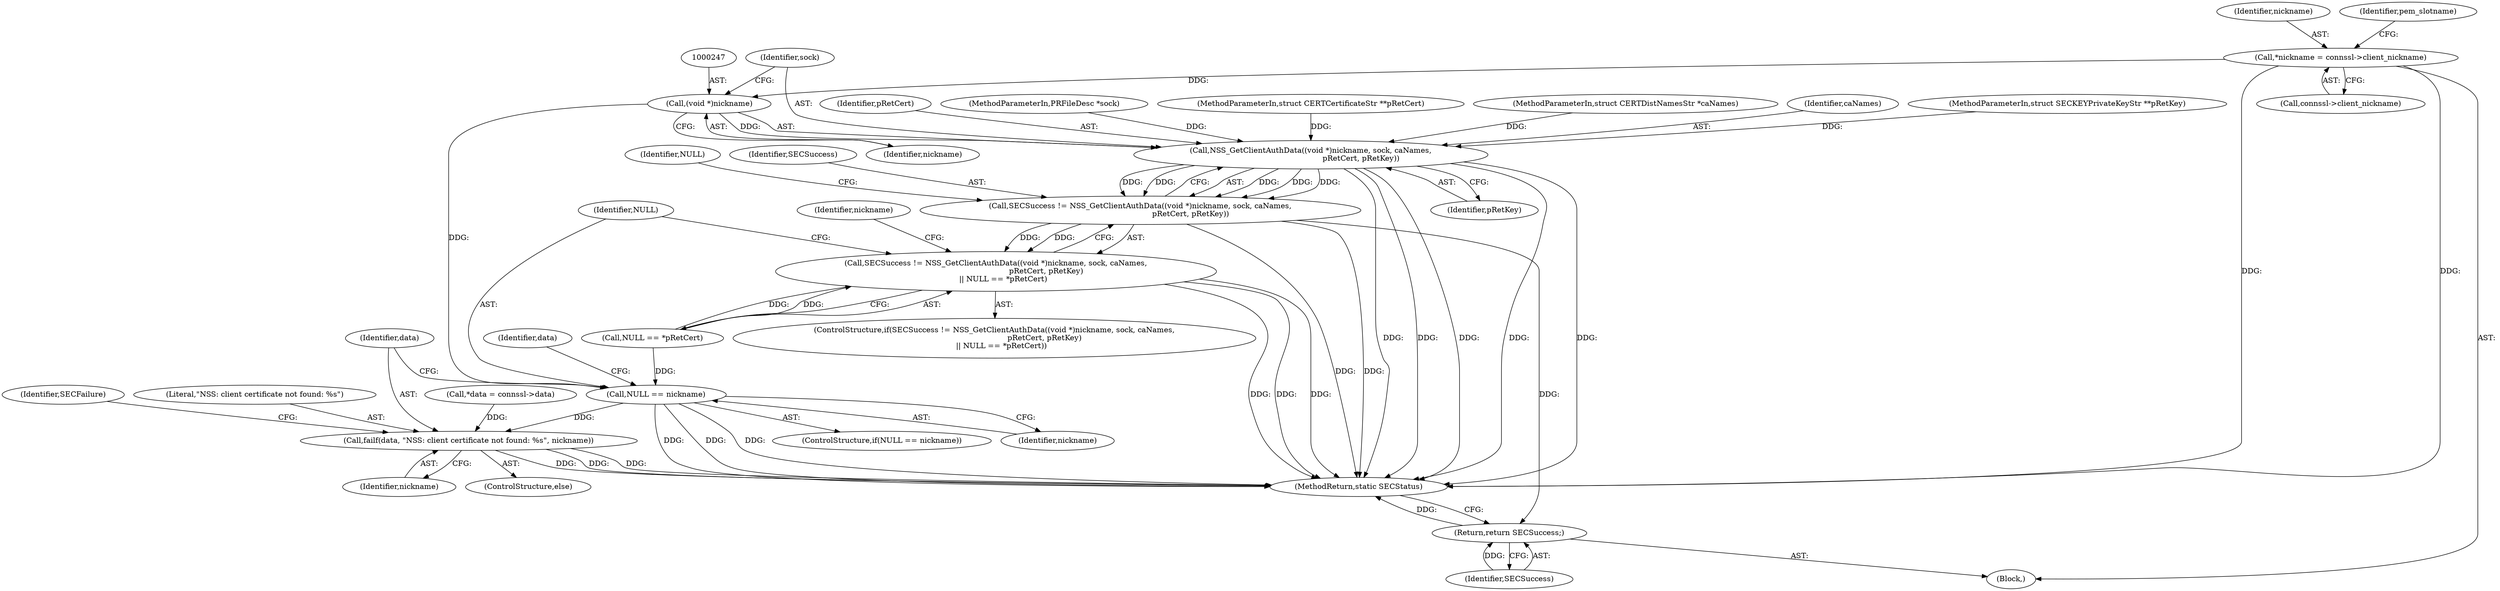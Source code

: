 digraph "0_curl_curl-7_50_2~32@pointer" {
"1000123" [label="(Call,*nickname = connssl->client_nickname)"];
"1000246" [label="(Call,(void *)nickname)"];
"1000245" [label="(Call,NSS_GetClientAuthData((void *)nickname, sock, caNames,\n                                          pRetCert, pRetKey))"];
"1000243" [label="(Call,SECSuccess != NSS_GetClientAuthData((void *)nickname, sock, caNames,\n                                          pRetCert, pRetKey))"];
"1000242" [label="(Call,SECSuccess != NSS_GetClientAuthData((void *)nickname, sock, caNames,\n                                          pRetCert, pRetKey)\n      || NULL == *pRetCert)"];
"1000321" [label="(Return,return SECSuccess;)"];
"1000259" [label="(Call,NULL == nickname)"];
"1000266" [label="(Call,failf(data, \"NSS: client certificate not found: %s\", nickname))"];
"1000258" [label="(ControlStructure,if(NULL == nickname))"];
"1000124" [label="(Identifier,nickname)"];
"1000241" [label="(ControlStructure,if(SECSuccess != NSS_GetClientAuthData((void *)nickname, sock, caNames,\n                                          pRetCert, pRetKey)\n      || NULL == *pRetCert))"];
"1000267" [label="(Identifier,data)"];
"1000254" [label="(Identifier,NULL)"];
"1000265" [label="(ControlStructure,else)"];
"1000321" [label="(Return,return SECSuccess;)"];
"1000252" [label="(Identifier,pRetKey)"];
"1000123" [label="(Call,*nickname = connssl->client_nickname)"];
"1000125" [label="(Call,connssl->client_nickname)"];
"1000253" [label="(Call,NULL == *pRetCert)"];
"1000261" [label="(Identifier,nickname)"];
"1000251" [label="(Identifier,pRetCert)"];
"1000105" [label="(MethodParameterIn,PRFileDesc *sock)"];
"1000269" [label="(Identifier,nickname)"];
"1000250" [label="(Identifier,caNames)"];
"1000266" [label="(Call,failf(data, \"NSS: client certificate not found: %s\", nickname))"];
"1000108" [label="(MethodParameterIn,struct SECKEYPrivateKeyStr **pRetKey)"];
"1000130" [label="(Identifier,pem_slotname)"];
"1000248" [label="(Identifier,nickname)"];
"1000259" [label="(Call,NULL == nickname)"];
"1000117" [label="(Call,*data = connssl->data)"];
"1000244" [label="(Identifier,SECSuccess)"];
"1000249" [label="(Identifier,sock)"];
"1000107" [label="(MethodParameterIn,struct CERTCertificateStr **pRetCert)"];
"1000106" [label="(MethodParameterIn,struct CERTDistNamesStr *caNames)"];
"1000273" [label="(Identifier,nickname)"];
"1000323" [label="(MethodReturn,static SECStatus)"];
"1000245" [label="(Call,NSS_GetClientAuthData((void *)nickname, sock, caNames,\n                                          pRetCert, pRetKey))"];
"1000242" [label="(Call,SECSuccess != NSS_GetClientAuthData((void *)nickname, sock, caNames,\n                                          pRetCert, pRetKey)\n      || NULL == *pRetCert)"];
"1000260" [label="(Identifier,NULL)"];
"1000271" [label="(Identifier,SECFailure)"];
"1000109" [label="(Block,)"];
"1000243" [label="(Call,SECSuccess != NSS_GetClientAuthData((void *)nickname, sock, caNames,\n                                          pRetCert, pRetKey))"];
"1000268" [label="(Literal,\"NSS: client certificate not found: %s\")"];
"1000246" [label="(Call,(void *)nickname)"];
"1000322" [label="(Identifier,SECSuccess)"];
"1000263" [label="(Identifier,data)"];
"1000123" -> "1000109"  [label="AST: "];
"1000123" -> "1000125"  [label="CFG: "];
"1000124" -> "1000123"  [label="AST: "];
"1000125" -> "1000123"  [label="AST: "];
"1000130" -> "1000123"  [label="CFG: "];
"1000123" -> "1000323"  [label="DDG: "];
"1000123" -> "1000323"  [label="DDG: "];
"1000123" -> "1000246"  [label="DDG: "];
"1000246" -> "1000245"  [label="AST: "];
"1000246" -> "1000248"  [label="CFG: "];
"1000247" -> "1000246"  [label="AST: "];
"1000248" -> "1000246"  [label="AST: "];
"1000249" -> "1000246"  [label="CFG: "];
"1000246" -> "1000245"  [label="DDG: "];
"1000246" -> "1000259"  [label="DDG: "];
"1000245" -> "1000243"  [label="AST: "];
"1000245" -> "1000252"  [label="CFG: "];
"1000249" -> "1000245"  [label="AST: "];
"1000250" -> "1000245"  [label="AST: "];
"1000251" -> "1000245"  [label="AST: "];
"1000252" -> "1000245"  [label="AST: "];
"1000243" -> "1000245"  [label="CFG: "];
"1000245" -> "1000323"  [label="DDG: "];
"1000245" -> "1000323"  [label="DDG: "];
"1000245" -> "1000323"  [label="DDG: "];
"1000245" -> "1000323"  [label="DDG: "];
"1000245" -> "1000323"  [label="DDG: "];
"1000245" -> "1000243"  [label="DDG: "];
"1000245" -> "1000243"  [label="DDG: "];
"1000245" -> "1000243"  [label="DDG: "];
"1000245" -> "1000243"  [label="DDG: "];
"1000245" -> "1000243"  [label="DDG: "];
"1000105" -> "1000245"  [label="DDG: "];
"1000106" -> "1000245"  [label="DDG: "];
"1000107" -> "1000245"  [label="DDG: "];
"1000108" -> "1000245"  [label="DDG: "];
"1000243" -> "1000242"  [label="AST: "];
"1000244" -> "1000243"  [label="AST: "];
"1000254" -> "1000243"  [label="CFG: "];
"1000242" -> "1000243"  [label="CFG: "];
"1000243" -> "1000323"  [label="DDG: "];
"1000243" -> "1000323"  [label="DDG: "];
"1000243" -> "1000242"  [label="DDG: "];
"1000243" -> "1000242"  [label="DDG: "];
"1000243" -> "1000321"  [label="DDG: "];
"1000242" -> "1000241"  [label="AST: "];
"1000242" -> "1000253"  [label="CFG: "];
"1000253" -> "1000242"  [label="AST: "];
"1000260" -> "1000242"  [label="CFG: "];
"1000273" -> "1000242"  [label="CFG: "];
"1000242" -> "1000323"  [label="DDG: "];
"1000242" -> "1000323"  [label="DDG: "];
"1000242" -> "1000323"  [label="DDG: "];
"1000253" -> "1000242"  [label="DDG: "];
"1000253" -> "1000242"  [label="DDG: "];
"1000321" -> "1000109"  [label="AST: "];
"1000321" -> "1000322"  [label="CFG: "];
"1000322" -> "1000321"  [label="AST: "];
"1000323" -> "1000321"  [label="CFG: "];
"1000321" -> "1000323"  [label="DDG: "];
"1000322" -> "1000321"  [label="DDG: "];
"1000259" -> "1000258"  [label="AST: "];
"1000259" -> "1000261"  [label="CFG: "];
"1000260" -> "1000259"  [label="AST: "];
"1000261" -> "1000259"  [label="AST: "];
"1000263" -> "1000259"  [label="CFG: "];
"1000267" -> "1000259"  [label="CFG: "];
"1000259" -> "1000323"  [label="DDG: "];
"1000259" -> "1000323"  [label="DDG: "];
"1000259" -> "1000323"  [label="DDG: "];
"1000253" -> "1000259"  [label="DDG: "];
"1000259" -> "1000266"  [label="DDG: "];
"1000266" -> "1000265"  [label="AST: "];
"1000266" -> "1000269"  [label="CFG: "];
"1000267" -> "1000266"  [label="AST: "];
"1000268" -> "1000266"  [label="AST: "];
"1000269" -> "1000266"  [label="AST: "];
"1000271" -> "1000266"  [label="CFG: "];
"1000266" -> "1000323"  [label="DDG: "];
"1000266" -> "1000323"  [label="DDG: "];
"1000266" -> "1000323"  [label="DDG: "];
"1000117" -> "1000266"  [label="DDG: "];
}

